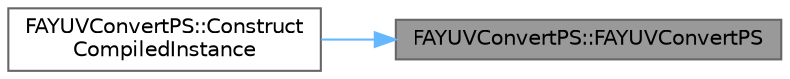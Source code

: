 digraph "FAYUVConvertPS::FAYUVConvertPS"
{
 // INTERACTIVE_SVG=YES
 // LATEX_PDF_SIZE
  bgcolor="transparent";
  edge [fontname=Helvetica,fontsize=10,labelfontname=Helvetica,labelfontsize=10];
  node [fontname=Helvetica,fontsize=10,shape=box,height=0.2,width=0.4];
  rankdir="RL";
  Node1 [id="Node000001",label="FAYUVConvertPS::FAYUVConvertPS",height=0.2,width=0.4,color="gray40", fillcolor="grey60", style="filled", fontcolor="black",tooltip=" "];
  Node1 -> Node2 [id="edge1_Node000001_Node000002",dir="back",color="steelblue1",style="solid",tooltip=" "];
  Node2 [id="Node000002",label="FAYUVConvertPS::Construct\lCompiledInstance",height=0.2,width=0.4,color="grey40", fillcolor="white", style="filled",URL="$d0/dd4/classFAYUVConvertPS.html#ac8f16d909cbe4a8883c4b6b70f45ea66",tooltip=" "];
}
